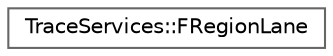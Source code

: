 digraph "Graphical Class Hierarchy"
{
 // INTERACTIVE_SVG=YES
 // LATEX_PDF_SIZE
  bgcolor="transparent";
  edge [fontname=Helvetica,fontsize=10,labelfontname=Helvetica,labelfontsize=10];
  node [fontname=Helvetica,fontsize=10,shape=box,height=0.2,width=0.4];
  rankdir="LR";
  Node0 [id="Node000000",label="TraceServices::FRegionLane",height=0.2,width=0.4,color="grey40", fillcolor="white", style="filled",URL="$d5/d92/classTraceServices_1_1FRegionLane.html",tooltip=" "];
}
